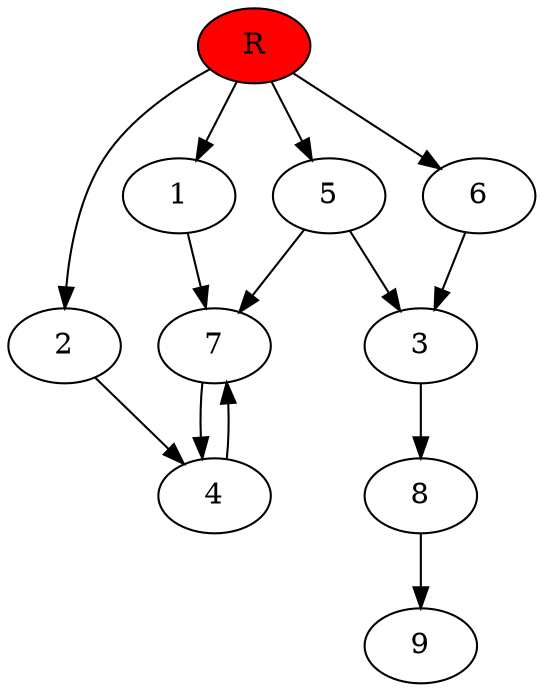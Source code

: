 digraph prb19279 {
	1
	2
	3
	4
	5
	6
	7
	8
	R [fillcolor="#ff0000" style=filled]
	1 -> 7
	2 -> 4
	3 -> 8
	4 -> 7
	5 -> 3
	5 -> 7
	6 -> 3
	7 -> 4
	8 -> 9
	R -> 1
	R -> 2
	R -> 5
	R -> 6
}
